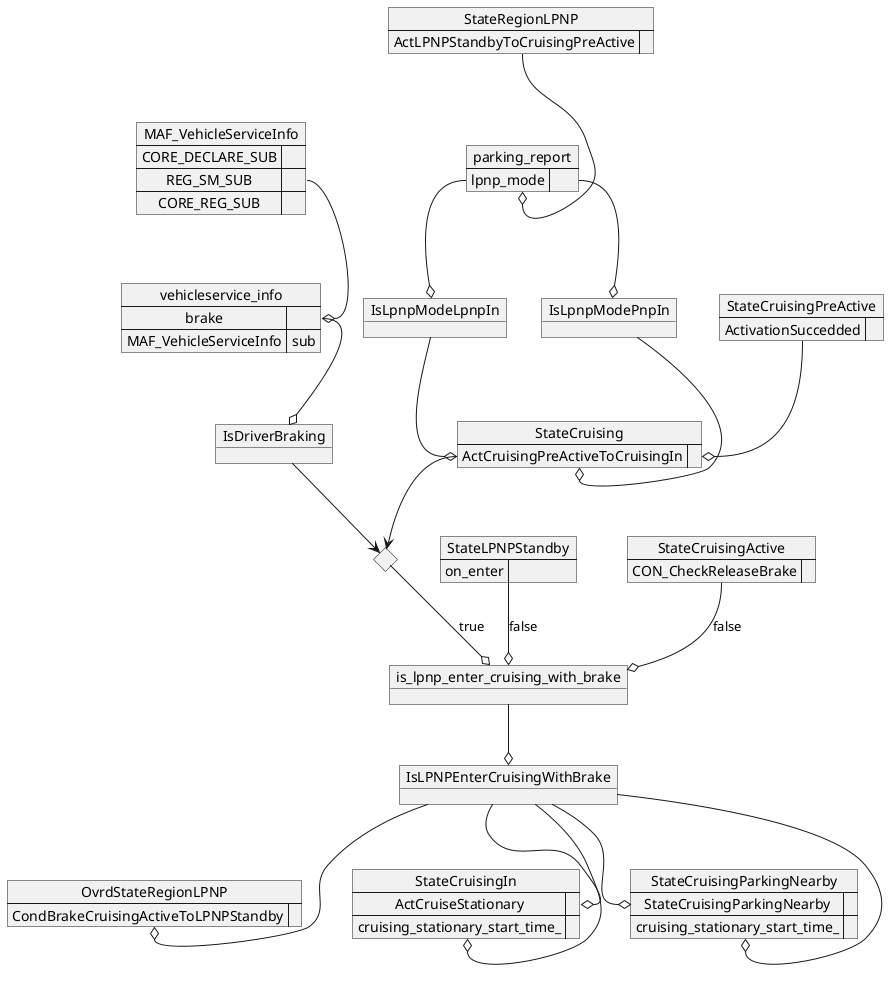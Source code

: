 @startuml
hide empty description

object is_lpnp_enter_cruising_with_brake

object IsDriverBraking
map StateCruising {
  ActCruisingPreActiveToCruisingIn =>
}

diamond diamond_ActCruisingPreActiveToCruisingIn
IsDriverBraking --> diamond_ActCruisingPreActiveToCruisingIn 
StateCruising::ActCruisingPreActiveToCruisingIn --> diamond_ActCruisingPreActiveToCruisingIn
diamond_ActCruisingPreActiveToCruisingIn --o is_lpnp_enter_cruising_with_brake  : true

object IsLpnpModeLpnpIn
object IsLpnpModePnpIn
map StateCruisingPreActive {
  ActivationSuccedded =>
}
IsLpnpModeLpnpIn --o StateCruising::ActCruisingPreActiveToCruisingIn
IsLpnpModePnpIn --o StateCruising::ActCruisingPreActiveToCruisingIn
StateCruisingPreActive::ActivationSuccedded --o StateCruising::ActCruisingPreActiveToCruisingIn

map parking_report {
  lpnp_mode => 
}
parking_report::lpnp_mode --o IsLpnpModeLpnpIn
parking_report::lpnp_mode --o IsLpnpModePnpIn

map StateLPNPStandby {
  on_enter =>
}

map StateCruisingActive {
  CON_CheckReleaseBrake =>
}
StateCruisingActive::CON_CheckReleaseBrake --o is_lpnp_enter_cruising_with_brake : false
StateLPNPStandby::on_enter --o is_lpnp_enter_cruising_with_brake : false

map vehicleservice_info {
  brake =>
  MAF_VehicleServiceInfo => sub
}
map MAF_VehicleServiceInfo {
  CORE_DECLARE_SUB => 
  REG_SM_SUB => 
  CORE_REG_SUB =>
}

MAF_VehicleServiceInfo::REG_SM_SUB --o vehicleservice_info::brake
vehicleservice_info::brake --o IsDriverBraking

object IsLPNPEnterCruisingWithBrake
is_lpnp_enter_cruising_with_brake --o IsLPNPEnterCruisingWithBrake

map OvrdStateRegionLPNP {
  CondBrakeCruisingActiveToLPNPStandby =>
}
map StateRegionLPNP {
  ActLPNPStandbyToCruisingPreActive =>
}
IsLPNPEnterCruisingWithBrake --o OvrdStateRegionLPNP::CondBrakeCruisingActiveToLPNPStandby
StateRegionLPNP::ActLPNPStandbyToCruisingPreActive --o parking_report::lpnp_mode

map StateCruisingIn {
  ActCruiseStationary =>
  cruising_stationary_start_time_ =>
}
IsLPNPEnterCruisingWithBrake --o StateCruisingIn::ActCruiseStationary
IsLPNPEnterCruisingWithBrake --o StateCruisingIn::cruising_stationary_start_time_

map StateCruisingParkingNearby {
  StateCruisingParkingNearby =>
  cruising_stationary_start_time_ =>
}
IsLPNPEnterCruisingWithBrake --o StateCruisingParkingNearby::StateCruisingParkingNearby
IsLPNPEnterCruisingWithBrake --o StateCruisingParkingNearby::cruising_stationary_start_time_

@enduml